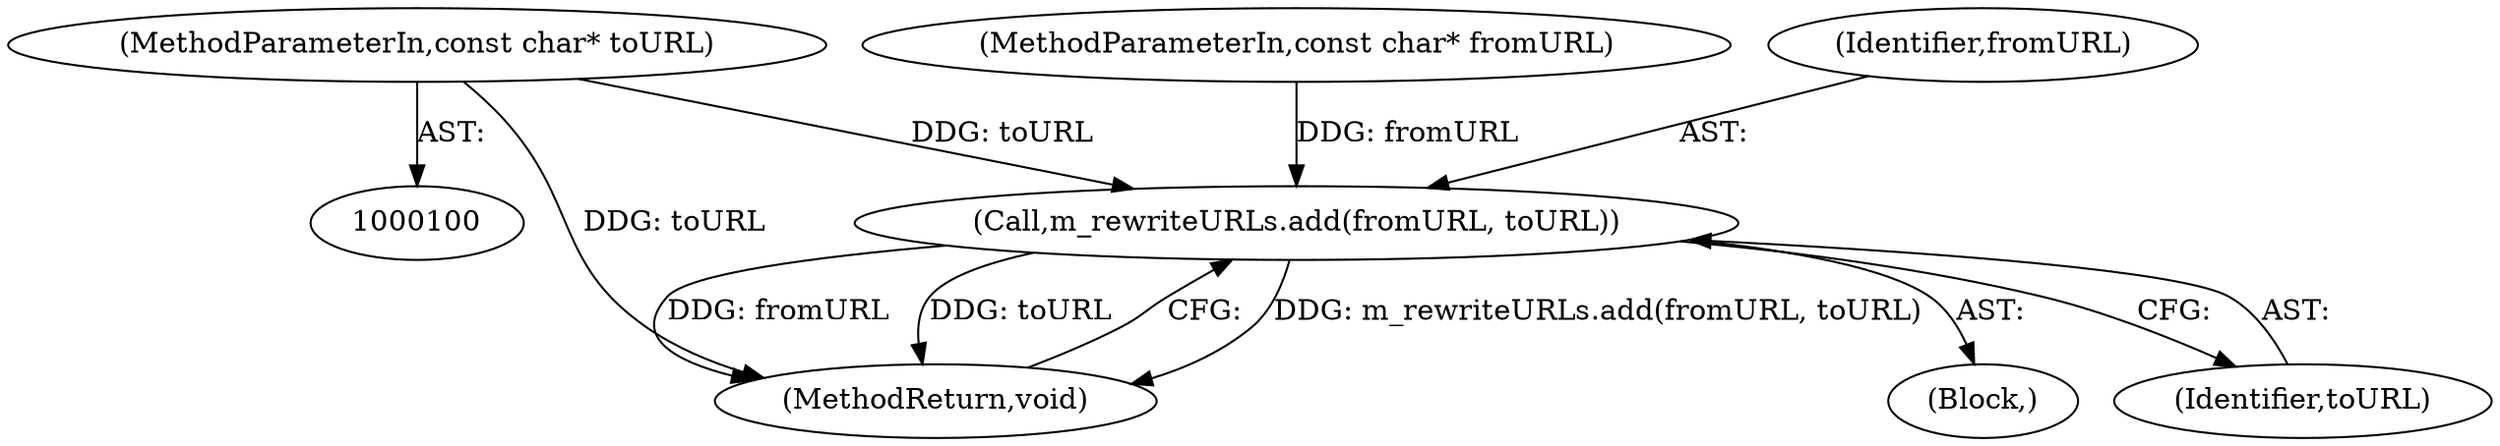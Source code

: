 digraph "1_Chrome_7f0126ff011142c8619b10a6e64d04d1745c503a_10@pointer" {
"1000102" [label="(MethodParameterIn,const char* toURL)"];
"1000104" [label="(Call,m_rewriteURLs.add(fromURL, toURL))"];
"1000107" [label="(MethodReturn,void)"];
"1000101" [label="(MethodParameterIn,const char* fromURL)"];
"1000104" [label="(Call,m_rewriteURLs.add(fromURL, toURL))"];
"1000105" [label="(Identifier,fromURL)"];
"1000103" [label="(Block,)"];
"1000102" [label="(MethodParameterIn,const char* toURL)"];
"1000106" [label="(Identifier,toURL)"];
"1000102" -> "1000100"  [label="AST: "];
"1000102" -> "1000107"  [label="DDG: toURL"];
"1000102" -> "1000104"  [label="DDG: toURL"];
"1000104" -> "1000103"  [label="AST: "];
"1000104" -> "1000106"  [label="CFG: "];
"1000105" -> "1000104"  [label="AST: "];
"1000106" -> "1000104"  [label="AST: "];
"1000107" -> "1000104"  [label="CFG: "];
"1000104" -> "1000107"  [label="DDG: m_rewriteURLs.add(fromURL, toURL)"];
"1000104" -> "1000107"  [label="DDG: fromURL"];
"1000104" -> "1000107"  [label="DDG: toURL"];
"1000101" -> "1000104"  [label="DDG: fromURL"];
}
